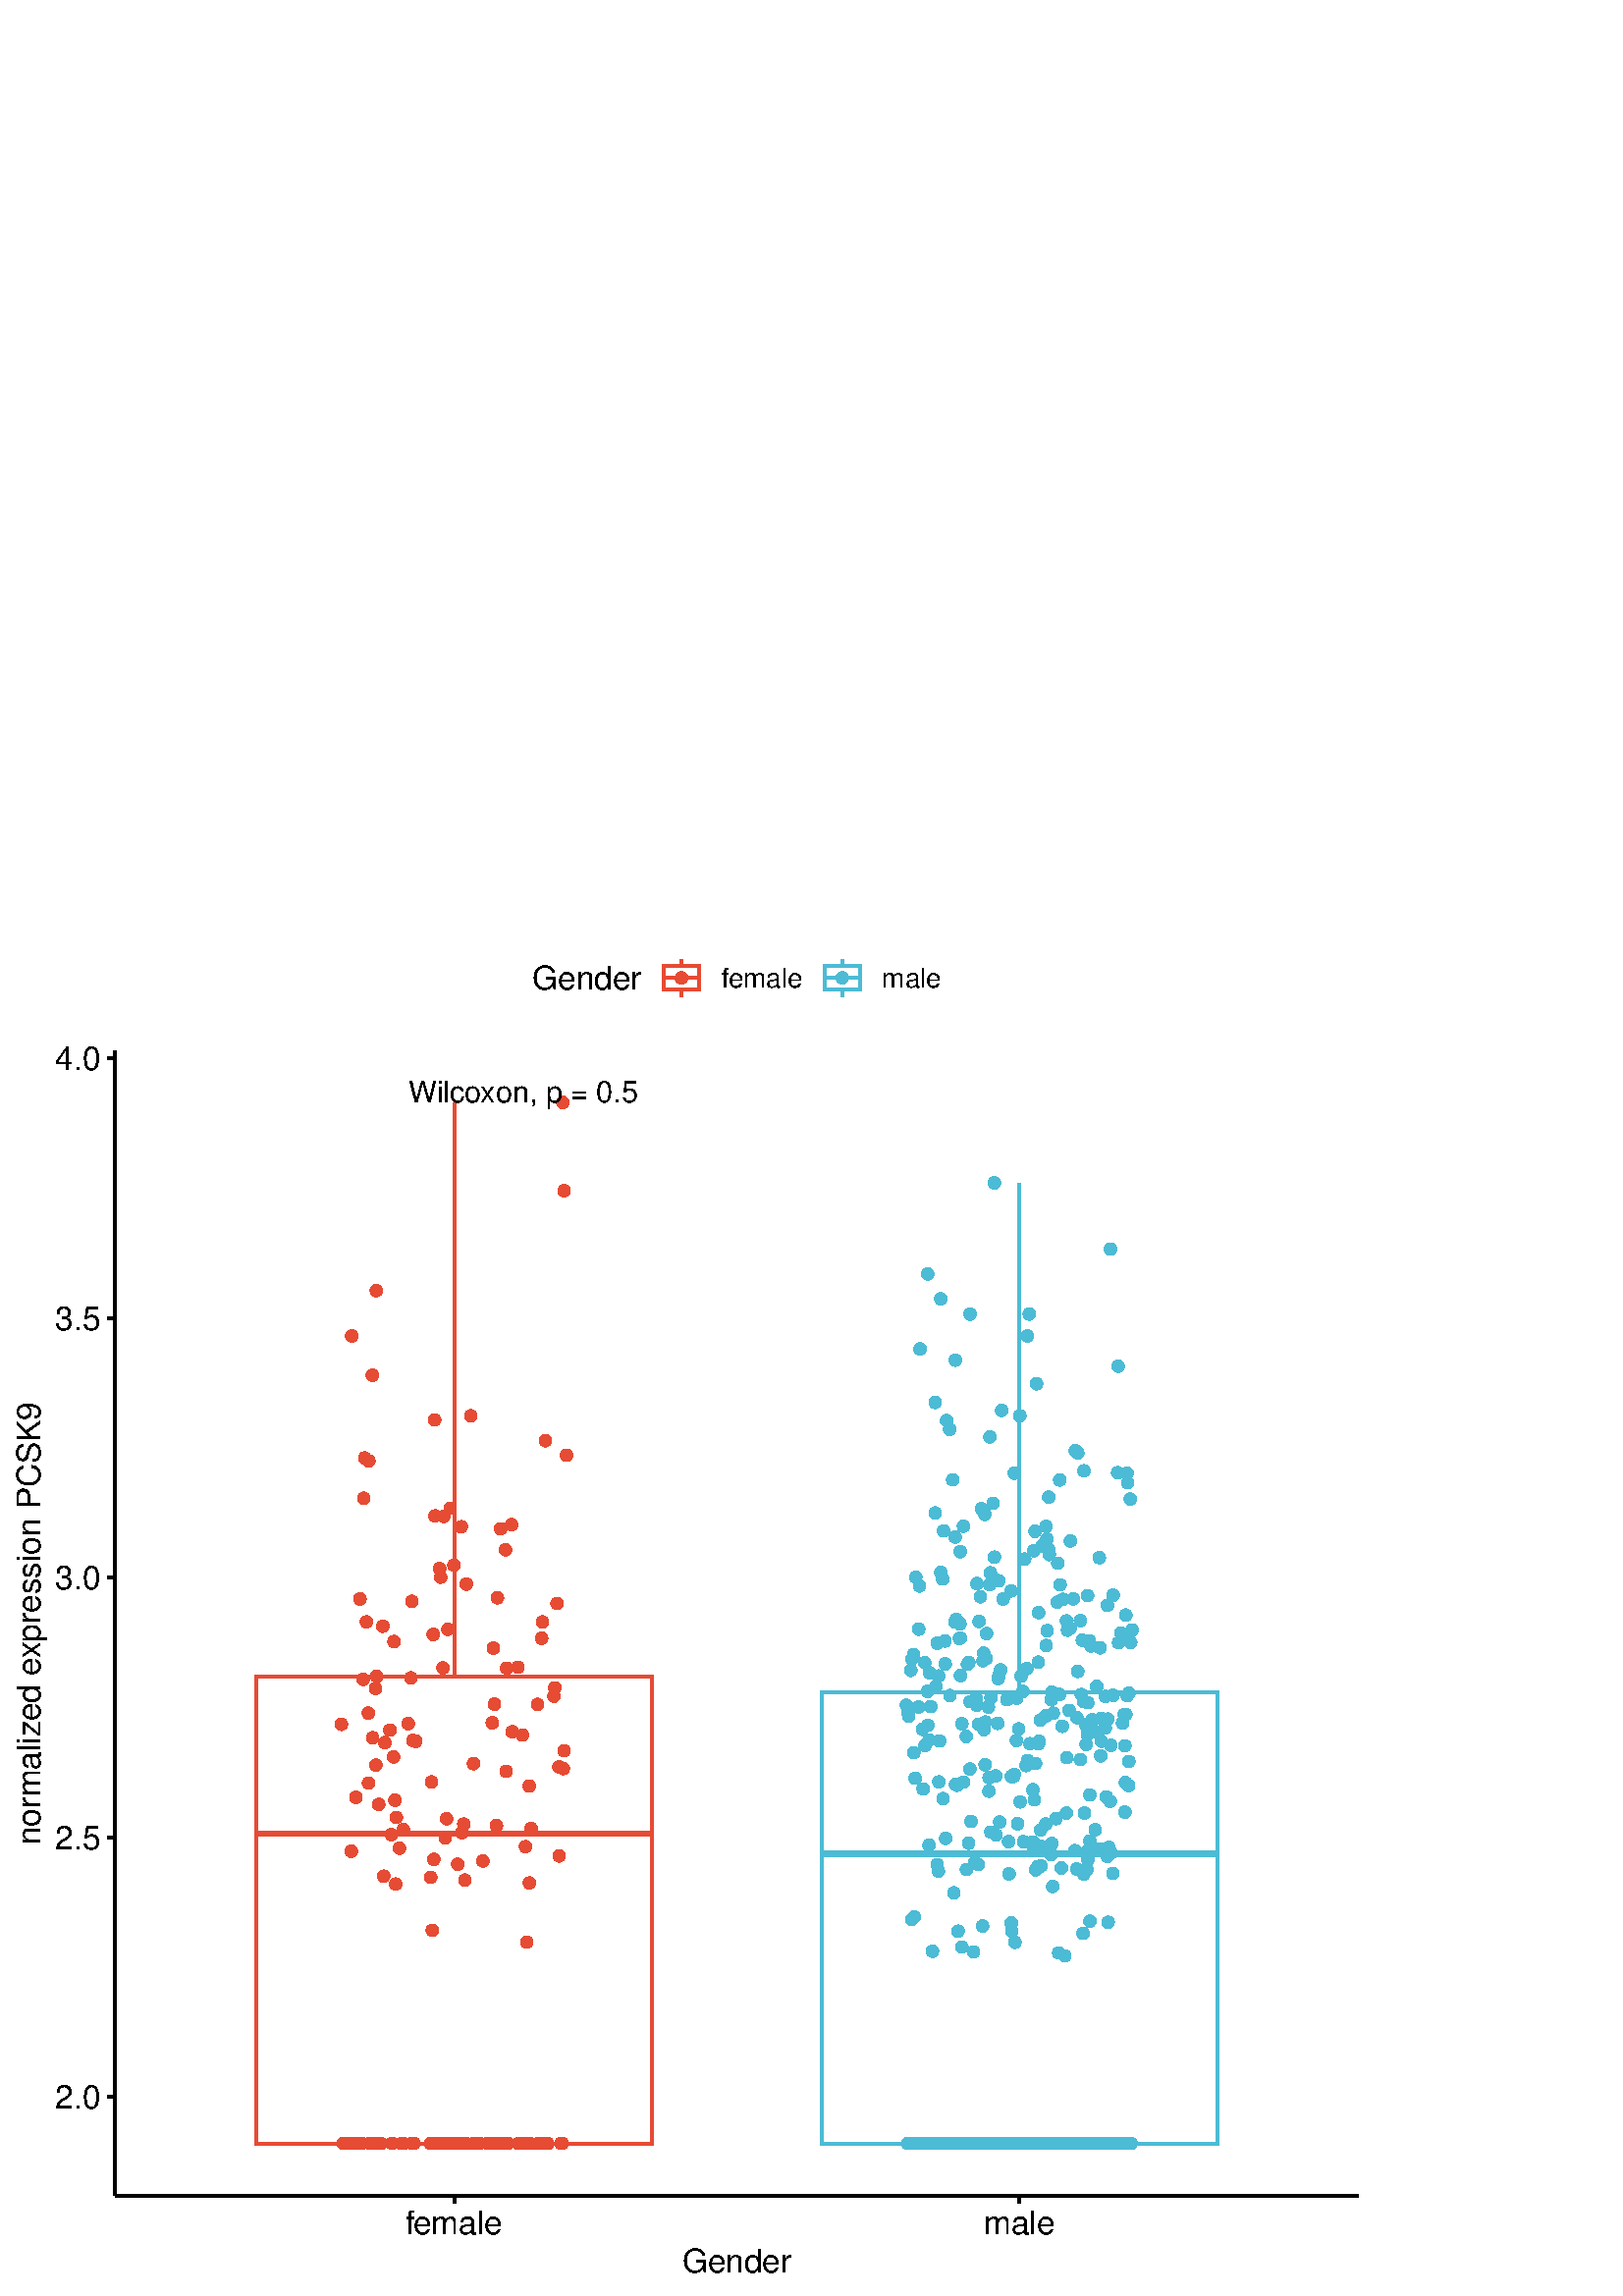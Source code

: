 %!PS-Adobe-3.0 EPSF-3.0
%%DocumentNeededResources: font Helvetica
%%+ font Helvetica-Bold
%%+ font Helvetica-Oblique
%%+ font Helvetica-BoldOblique
%%+ font Symbol
%%Pages: (atend)
%%BoundingBox: 0 0 504 504
%%EndComments
%%BeginProlog
/bp  { gs sRGB gs } def
% begin .ps.prolog
/gs  { gsave } bind def
/gr  { grestore } bind def
/ep  { showpage gr gr } bind def
/m   { moveto } bind def
/l  { rlineto } bind def
/np  { newpath } bind def
/cp  { closepath } bind def
/f   { fill } bind def
/o   { stroke } bind def
/c   { newpath 0 360 arc } bind def
/r   { 4 2 roll moveto 1 copy 3 -1 roll exch 0 exch rlineto 0 rlineto -1 mul 0 exch rlineto closepath } bind def
/p1  { stroke } bind def
/p2  { gsave bg fill grestore newpath } bind def
/p3  { gsave bg fill grestore stroke } bind def
/p6  { gsave bg eofill grestore newpath } bind def
/p7  { gsave bg eofill grestore stroke } bind def
/t   { 5 -2 roll moveto gsave rotate
       1 index stringwidth pop
       mul neg 0 rmoveto show grestore } bind def
/ta  { 4 -2 roll moveto gsave rotate show } bind def
/tb  { 2 -1 roll 0 rmoveto show } bind def
/cl  { grestore gsave newpath 3 index 3 index moveto 1 index
       4 -1 roll lineto  exch 1 index lineto lineto
       closepath clip newpath } bind def
/rgb { setrgbcolor } bind def
/s   { scalefont setfont } bind def
% end   .ps.prolog
/sRGB { [ /CIEBasedABC
          << /DecodeLMN
               [ { dup 0.039 le
                        {12.923 div}
                        {0.055 add 1.055 div 2.4 exp }
                     ifelse
                 } bind dup dup
               ]
             /MatrixLMN [0.412 0.213 0.019
                         0.358 0.715 0.119
                         0.18 0.072 0.95]
             /WhitePoint [0.951 1.0 1.089]
           >>
         ] setcolorspace } bind def
/srgb { setcolor } bind def
%%IncludeResource: font Helvetica
/Helvetica findfont
dup length dict begin
  {1 index /FID ne {def} {pop pop} ifelse} forall
  /Encoding ISOLatin1Encoding def
  currentdict
  end
/Font1 exch definefont pop
%%IncludeResource: font Helvetica-Bold
/Helvetica-Bold findfont
dup length dict begin
  {1 index /FID ne {def} {pop pop} ifelse} forall
  /Encoding ISOLatin1Encoding def
  currentdict
  end
/Font2 exch definefont pop
%%IncludeResource: font Helvetica-Oblique
/Helvetica-Oblique findfont
dup length dict begin
  {1 index /FID ne {def} {pop pop} ifelse} forall
  /Encoding ISOLatin1Encoding def
  currentdict
  end
/Font3 exch definefont pop
%%IncludeResource: font Helvetica-BoldOblique
/Helvetica-BoldOblique findfont
dup length dict begin
  {1 index /FID ne {def} {pop pop} ifelse} forall
  /Encoding ISOLatin1Encoding def
  currentdict
  end
/Font4 exch definefont pop
%%IncludeResource: font Symbol
/Symbol findfont
dup length dict begin
  {1 index /FID ne {def} {pop pop} ifelse} forall
  currentdict
  end
/Font5 exch definefont pop
%%EndProlog
%%Page: 1 1
bp
/bg { 1 1 1 srgb } def
0.00 0.00 504.00 504.00 r p2
0.00 0.00 504.00 504.00 cl
0.00 0.00 504.00 504.00 cl
0.00 0.00 504.00 504.00 cl
0.00 0.00 504.00 504.00 cl
0.00 0.00 504.00 504.00 cl
0.00 0.00 504.00 504.00 cl
0.00 0.00 504.00 504.00 cl
0.00 0.00 504.00 504.00 cl
0.00 0.00 504.00 504.00 cl
0.00 0.00 504.00 504.00 cl
0.00 0.00 504.00 504.00 cl
0.00 0.00 504.00 504.00 cl
0.00 0.00 504.00 504.00 cl
0.00 0.00 504.00 504.00 cl
0.00 0.00 504.00 504.00 cl
0.00 0.00 504.00 504.00 cl
/bg { 1 1 1 srgb } def
1 1 1 srgb
1.16 setlinewidth
[] 0 setdash
1 setlinecap
1 setlinejoin
10.00 setmiterlimit
0.00 0.00 504.00 504.00 r p3
0.00 0.00 504.00 504.00 cl
42.28 36.86 498.02 456.83 cl
/bg { 1 1 1 srgb } def
42.28 36.86 455.74 419.97 r p2
0.902 0.294 0.208 srgb
1.07 setlinewidth
[] 0 setdash
0 setlinecap
1 setlinejoin
10.00 setmiterlimit
np
166.57 227.10 m
0 210.64 l
o
np
166.57 55.95 m
0 0 l
o
0 setlinejoin
np
 94.07 227.10 m
0 -171.15 l
145.01 0 l
0 171.15 l
-145.01 0 l
cp p3
2.13 setlinewidth
[] 0 setdash
np
94.07 169.55 m
145.01 0 l
o
0.302 0.733 0.835 srgb
1.07 setlinewidth
[] 0 setdash
1 setlinejoin
np
373.73 221.52 m
0 186.70 l
o
np
373.73 55.95 m
0 0 l
o
0 setlinejoin
np
 301.23 221.52 m
0 -165.57 l
145.00 0 l
0 165.57 l
-145.00 0 l
cp p3
2.13 setlinewidth
[] 0 setdash
np
301.23 162.19 m
145.00 0 l
o
/bg { 0.302 0.733 0.835 srgb } def
0.71 setlinewidth
[] 0 setdash
1 setlinecap
1 setlinejoin
356.13 55.95 1.95 c p3
397.62 177.13 1.95 c p3
366.19 227.37 1.95 c p3
/bg { 0.902 0.294 0.208 srgb } def
0.902 0.294 0.208 srgb
198.31 55.95 1.95 c p3
203.07 219.97 1.95 c p3
128.92 55.95 1.95 c p3
/bg { 0.302 0.733 0.835 srgb } def
0.302 0.733 0.835 srgb
376.06 55.95 1.95 c p3
406.25 55.95 1.95 c p3
377.99 55.95 1.95 c p3
/bg { 0.902 0.294 0.208 srgb } def
0.902 0.294 0.208 srgb
162.98 55.95 1.95 c p3
/bg { 0.302 0.733 0.835 srgb } def
0.302 0.733 0.835 srgb
411.58 210.11 1.95 c p3
/bg { 0.902 0.294 0.208 srgb } def
0.902 0.294 0.208 srgb
162.71 285.94 1.95 c p3
181.29 217.04 1.95 c p3
172.59 322.80 1.95 c p3
/bg { 0.302 0.733 0.835 srgb } def
0.302 0.733 0.835 srgb
340.83 55.95 1.95 c p3
/bg { 0.902 0.294 0.208 srgb } def
0.902 0.294 0.208 srgb
199.71 55.95 1.95 c p3
/bg { 0.302 0.733 0.835 srgb } def
0.302 0.733 0.835 srgb
352.69 127.99 1.95 c p3
335.78 263.58 1.95 c p3
359.47 256.43 1.95 c p3
/bg { 0.902 0.294 0.208 srgb } def
0.902 0.294 0.208 srgb
204.24 253.98 1.95 c p3
/bg { 0.302 0.733 0.835 srgb } def
0.302 0.733 0.835 srgb
406.01 161.25 1.95 c p3
389.71 255.51 1.95 c p3
385.37 161.87 1.95 c p3
414.69 55.95 1.95 c p3
386.63 55.95 1.95 c p3
391.01 55.95 1.95 c p3
377.38 360.13 1.95 c p3
/bg { 0.902 0.294 0.208 srgb } def
0.902 0.294 0.208 srgb
174.38 55.95 1.95 c p3
/bg { 0.302 0.733 0.835 srgb } def
0.302 0.733 0.835 srgb
356.26 55.95 1.95 c p3
344.49 55.95 1.95 c p3
/bg { 0.902 0.294 0.208 srgb } def
0.902 0.294 0.208 srgb
204.94 194.05 1.95 c p3
/bg { 0.302 0.733 0.835 srgb } def
0.302 0.733 0.835 srgb
407.06 181.45 1.95 c p3
/bg { 0.902 0.294 0.208 srgb } def
0.902 0.294 0.208 srgb
182.38 256.07 1.95 c p3
/bg { 0.302 0.733 0.835 srgb } def
0.302 0.733 0.835 srgb
398.21 202.31 1.95 c p3
334.34 138.14 1.95 c p3
371.89 301.74 1.95 c p3
395.15 229.07 1.95 c p3
350.23 55.95 1.95 c p3
358.66 158.20 1.95 c p3
351.49 55.95 1.95 c p3
344.13 227.40 1.95 c p3
/bg { 0.902 0.294 0.208 srgb } def
0.902 0.294 0.208 srgb
159.49 286.09 1.95 c p3
/bg { 0.302 0.733 0.835 srgb } def
0.302 0.733 0.835 srgb
366.58 55.95 1.95 c p3
362.86 260.89 1.95 c p3
344.93 365.67 1.95 c p3
/bg { 0.902 0.294 0.208 srgb } def
0.902 0.294 0.208 srgb
136.65 204.74 1.95 c p3
144.45 240.01 1.95 c p3
163.75 175.02 1.95 c p3
/bg { 0.302 0.733 0.835 srgb } def
0.302 0.733 0.835 srgb
354.34 156.42 1.95 c p3
403.38 237.70 1.95 c p3
/bg { 0.902 0.294 0.208 srgb } def
0.902 0.294 0.208 srgb
128.94 352.08 1.95 c p3
/bg { 0.302 0.733 0.835 srgb } def
0.302 0.733 0.835 srgb
368.94 55.95 1.95 c p3
398.50 162.97 1.95 c p3
/bg { 0.902 0.294 0.208 srgb } def
0.902 0.294 0.208 srgb
135.24 306.26 1.95 c p3
/bg { 0.302 0.733 0.835 srgb } def
0.302 0.733 0.835 srgb
378.78 166.52 1.95 c p3
349.41 55.95 1.95 c p3
342.87 327.69 1.95 c p3
/bg { 0.902 0.294 0.208 srgb } def
0.902 0.294 0.208 srgb
187.56 282.88 1.95 c p3
199.31 55.95 1.95 c p3
/bg { 0.302 0.733 0.835 srgb } def
0.302 0.733 0.835 srgb
363.33 219.48 1.95 c p3
387.41 55.95 1.95 c p3
340.16 374.80 1.95 c p3
364.12 290.70 1.95 c p3
/bg { 0.902 0.294 0.208 srgb } def
0.902 0.294 0.208 srgb
147.88 55.95 1.95 c p3
192.65 164.77 1.95 c p3
/bg { 0.302 0.733 0.835 srgb } def
0.302 0.733 0.835 srgb
369.46 55.95 1.95 c p3
399.42 55.95 1.95 c p3
399.61 166.85 1.95 c p3
398.12 209.48 1.95 c p3
/bg { 0.902 0.294 0.208 srgb } def
0.902 0.294 0.208 srgb
161.59 263.63 1.95 c p3
/bg { 0.302 0.733 0.835 srgb } def
0.302 0.733 0.835 srgb
394.82 55.95 1.95 c p3
384.44 55.95 1.95 c p3
391.15 197.43 1.95 c p3
332.35 216.63 1.95 c p3
371.68 190.52 1.95 c p3
350.54 55.95 1.95 c p3
363.77 55.95 1.95 c p3
/bg { 0.902 0.294 0.208 srgb } def
0.902 0.294 0.208 srgb
175.92 55.95 1.95 c p3
/bg { 0.302 0.733 0.835 srgb } def
0.302 0.733 0.835 srgb
361.45 55.95 1.95 c p3
341.51 55.95 1.95 c p3
/bg { 0.902 0.294 0.208 srgb } def
0.902 0.294 0.208 srgb
145.33 175.52 1.95 c p3
180.50 210.20 1.95 c p3
/bg { 0.302 0.733 0.835 srgb } def
0.302 0.733 0.835 srgb
366.91 229.62 1.95 c p3
397.61 55.95 1.95 c p3
340.82 228.58 1.95 c p3
/bg { 0.902 0.294 0.208 srgb } def
0.902 0.294 0.208 srgb
161.18 266.76 1.95 c p3
/bg { 0.302 0.733 0.835 srgb } def
0.302 0.733 0.835 srgb
413.91 196.03 1.95 c p3
406.30 137.07 1.95 c p3
/bg { 0.902 0.294 0.208 srgb } def
0.902 0.294 0.208 srgb
198.60 241.23 1.95 c p3
139.65 55.95 1.95 c p3
/bg { 0.302 0.733 0.835 srgb } def
0.302 0.733 0.835 srgb
343.13 223.59 1.95 c p3
/bg { 0.902 0.294 0.208 srgb } def
0.902 0.294 0.208 srgb
179.26 55.95 1.95 c p3
/bg { 0.302 0.733 0.835 srgb } def
0.302 0.733 0.835 srgb
360.76 207.71 1.95 c p3
/bg { 0.902 0.294 0.208 srgb } def
0.902 0.294 0.208 srgb
179.56 55.95 1.95 c p3
/bg { 0.302 0.733 0.835 srgb } def
0.302 0.733 0.835 srgb
358.85 55.95 1.95 c p3
/bg { 0.902 0.294 0.208 srgb } def
0.902 0.294 0.208 srgb
140.70 153.95 1.95 c p3
/bg { 0.302 0.733 0.835 srgb } def
0.302 0.733 0.835 srgb
397.12 132.99 1.95 c p3
340.05 55.95 1.95 c p3
370.98 55.95 1.95 c p3
374.68 55.95 1.95 c p3
382.01 164.85 1.95 c p3
359.88 288.72 1.95 c p3
372.79 219.27 1.95 c p3
411.39 55.95 1.95 c p3
/bg { 0.902 0.294 0.208 srgb } def
0.902 0.294 0.208 srgb
165.16 55.95 1.95 c p3
198.92 247.20 1.95 c p3
/bg { 0.302 0.733 0.835 srgb } def
0.302 0.733 0.835 srgb
408.07 55.95 1.95 c p3
382.74 55.95 1.95 c p3
/bg { 0.902 0.294 0.208 srgb } def
0.902 0.294 0.208 srgb
159.17 55.95 1.95 c p3
/bg { 0.302 0.733 0.835 srgb } def
0.302 0.733 0.835 srgb
344.49 203.57 1.95 c p3
409.80 301.95 1.95 c p3
357.26 55.95 1.95 c p3
337.33 347.33 1.95 c p3
410.83 55.95 1.95 c p3
392.01 214.77 1.95 c p3
344.09 55.95 1.95 c p3
/bg { 0.902 0.294 0.208 srgb } def
0.902 0.294 0.208 srgb
170.66 55.95 1.95 c p3
/bg { 0.302 0.733 0.835 srgb } def
0.302 0.733 0.835 srgb
411.36 55.95 1.95 c p3
380.81 250.60 1.95 c p3
365.82 55.95 1.95 c p3
385.98 150.17 1.95 c p3
358.80 209.67 1.95 c p3
/bg { 0.902 0.294 0.208 srgb } def
0.902 0.294 0.208 srgb
150.64 226.69 1.95 c p3
/bg { 0.302 0.733 0.835 srgb } def
0.302 0.733 0.835 srgb
350.51 55.95 1.95 c p3
362.92 315.05 1.95 c p3
413.85 187.21 1.95 c p3
345.08 55.95 1.95 c p3
/bg { 0.902 0.294 0.208 srgb } def
0.902 0.294 0.208 srgb
132.69 55.95 1.95 c p3
/bg { 0.302 0.733 0.835 srgb } def
0.302 0.733 0.835 srgb
344.06 155.81 1.95 c p3
389.47 208.94 1.95 c p3
383.61 238.59 1.95 c p3
406.16 211.59 1.95 c p3
/bg { 0.902 0.294 0.208 srgb } def
0.902 0.294 0.208 srgb
180.91 237.60 1.95 c p3
186.22 55.95 1.95 c p3
/bg { 0.302 0.733 0.835 srgb } def
0.302 0.733 0.835 srgb
375.48 55.95 1.95 c p3
386.97 55.95 1.95 c p3
400.40 55.95 1.95 c p3
397.45 302.64 1.95 c p3
/bg { 0.902 0.294 0.208 srgb } def
0.902 0.294 0.208 srgb
206.33 437.74 1.95 c p3
161.56 55.95 1.95 c p3
/bg { 0.302 0.733 0.835 srgb } def
0.302 0.733 0.835 srgb
358.13 216.66 1.95 c p3
/bg { 0.902 0.294 0.208 srgb } def
0.902 0.294 0.208 srgb
159.07 160.11 1.95 c p3
/bg { 0.302 0.733 0.835 srgb } def
0.302 0.733 0.835 srgb
333.17 212.71 1.95 c p3
/bg { 0.902 0.294 0.208 srgb } def
0.902 0.294 0.208 srgb
140.38 245.63 1.95 c p3
/bg { 0.302 0.733 0.835 srgb } def
0.302 0.733 0.835 srgb
402.13 223.57 1.95 c p3
/bg { 0.902 0.294 0.208 srgb } def
0.902 0.294 0.208 srgb
144.30 197.68 1.95 c p3
/bg { 0.302 0.733 0.835 srgb } def
0.302 0.733 0.835 srgb
352.11 241.28 1.95 c p3
338.65 55.95 1.95 c p3
352.66 209.88 1.95 c p3
/bg { 0.902 0.294 0.208 srgb } def
0.902 0.294 0.208 srgb
185.81 230.24 1.95 c p3
/bg { 0.302 0.733 0.835 srgb } def
0.302 0.733 0.835 srgb
402.52 55.95 1.95 c p3
373.52 207.94 1.95 c p3
364.44 55.95 1.95 c p3
352.72 55.95 1.95 c p3
/bg { 0.902 0.294 0.208 srgb } def
0.902 0.294 0.208 srgb
134.35 247.22 1.95 c p3
/bg { 0.302 0.733 0.835 srgb } def
0.302 0.733 0.835 srgb
364.61 270.95 1.95 c p3
379.69 195.27 1.95 c p3
350.27 343.21 1.95 c p3
369.15 218.67 1.95 c p3
350.36 55.95 1.95 c p3
373.92 322.83 1.95 c p3
361.62 233.74 1.95 c p3
386.16 55.95 1.95 c p3
363.35 55.95 1.95 c p3
361.75 242.97 1.95 c p3
376.52 230.05 1.95 c p3
393.64 55.95 1.95 c p3
350.62 248.09 1.95 c p3
/bg { 0.902 0.294 0.208 srgb } def
0.902 0.294 0.208 srgb
159.34 321.29 1.95 c p3
/bg { 0.302 0.733 0.835 srgb } def
0.302 0.733 0.835 srgb
354.31 55.95 1.95 c p3
384.50 293.01 1.95 c p3
347.53 55.95 1.95 c p3
403.86 203.44 1.95 c p3
394.16 163.33 1.95 c p3
387.67 254.48 1.95 c p3
383.51 282.24 1.95 c p3
363.14 265.20 1.95 c p3
376.20 55.95 1.95 c p3
404.78 55.95 1.95 c p3
380.50 157.52 1.95 c p3
/bg { 0.902 0.294 0.208 srgb } def
0.902 0.294 0.208 srgb
194.73 171.43 1.95 c p3
/bg { 0.302 0.733 0.835 srgb } def
0.302 0.733 0.835 srgb
358.19 261.27 1.95 c p3
390.99 177.11 1.95 c p3
354.26 55.95 1.95 c p3
381.55 170.89 1.95 c p3
372.18 55.95 1.95 c p3
354.26 205.20 1.95 c p3
379.08 163.81 1.95 c p3
/bg { 0.902 0.294 0.208 srgb } def
0.902 0.294 0.208 srgb
200.81 55.95 1.95 c p3
/bg { 0.302 0.733 0.835 srgb } def
0.302 0.733 0.835 srgb
407.03 55.95 1.95 c p3
355.02 55.95 1.95 c p3
/bg { 0.902 0.294 0.208 srgb } def
0.902 0.294 0.208 srgb
151.78 55.95 1.95 c p3
/bg { 0.302 0.733 0.835 srgb } def
0.302 0.733 0.835 srgb
413.97 221.07 1.95 c p3
383.67 55.95 1.95 c p3
409.97 340.97 1.95 c p3
/bg { 0.902 0.294 0.208 srgb } def
0.902 0.294 0.208 srgb
163.80 55.95 1.95 c p3
158.85 242.62 1.95 c p3
/bg { 0.302 0.733 0.835 srgb } def
0.302 0.733 0.835 srgb
386.92 55.95 1.95 c p3
344.92 265.33 1.95 c p3
379.77 156.26 1.95 c p3
352.08 272.97 1.95 c p3
412.04 55.95 1.95 c p3
382.13 275.17 1.95 c p3
/bg { 0.902 0.294 0.208 srgb } def
0.902 0.294 0.208 srgb
167.82 158.35 1.95 c p3
158.50 134.13 1.95 c p3
198.08 55.95 1.95 c p3
/bg { 0.302 0.733 0.835 srgb } def
0.302 0.733 0.835 srgb
362.47 55.95 1.95 c p3
356.18 55.95 1.95 c p3
346.44 55.95 1.95 c p3
346.57 231.81 1.95 c p3
/bg { 0.902 0.294 0.208 srgb } def
0.902 0.294 0.208 srgb
165.09 288.91 1.95 c p3
/bg { 0.302 0.733 0.835 srgb } def
0.302 0.733 0.835 srgb
353.26 188.46 1.95 c p3
350.22 278.31 1.95 c p3
/bg { 0.902 0.294 0.208 srgb } def
0.902 0.294 0.208 srgb
181.02 55.95 1.95 c p3
129.09 55.95 1.95 c p3
183.22 55.95 1.95 c p3
/bg { 0.302 0.733 0.835 srgb } def
0.302 0.733 0.835 srgb
361.46 55.95 1.95 c p3
366.18 262.31 1.95 c p3
/bg { 0.902 0.294 0.208 srgb } def
0.902 0.294 0.208 srgb
193.17 129.76 1.95 c p3
/bg { 0.302 0.733 0.835 srgb } def
0.302 0.733 0.835 srgb
408.44 55.95 1.95 c p3
355.71 217.96 1.95 c p3
411.94 55.95 1.95 c p3
392.65 55.95 1.95 c p3
389.17 156.95 1.95 c p3
336.68 55.95 1.95 c p3
365.05 190.74 1.95 c p3
371.89 191.29 1.95 c p3
378.72 185.69 1.95 c p3
390.16 55.95 1.95 c p3
408.17 257.03 1.95 c p3
383.54 212.79 1.95 c p3
367.80 255.61 1.95 c p3
/bg { 0.902 0.294 0.208 srgb } def
0.902 0.294 0.208 srgb
170.06 173.08 1.95 c p3
/bg { 0.302 0.733 0.835 srgb } def
0.302 0.733 0.835 srgb
337.14 55.95 1.95 c p3
353.91 55.95 1.95 c p3
365.21 169.11 1.95 c p3
348.68 55.95 1.95 c p3
401.23 55.95 1.95 c p3
/bg { 0.902 0.294 0.208 srgb } def
0.902 0.294 0.208 srgb
137.81 194.69 1.95 c p3
/bg { 0.302 0.733 0.835 srgb } def
0.302 0.733 0.835 srgb
398.87 160.10 1.95 c p3
/bg { 0.902 0.294 0.208 srgb } def
0.902 0.294 0.208 srgb
170.46 152.55 1.95 c p3
/bg { 0.302 0.733 0.835 srgb } def
0.302 0.733 0.835 srgb
387.18 55.95 1.95 c p3
346.53 55.95 1.95 c p3
384.75 271.92 1.95 c p3
/bg { 0.902 0.294 0.208 srgb } def
0.902 0.294 0.208 srgb
150.99 254.75 1.95 c p3
/bg { 0.302 0.733 0.835 srgb } def
0.302 0.733 0.835 srgb
392.34 244.91 1.95 c p3
/bg { 0.902 0.294 0.208 srgb } def
0.902 0.294 0.208 srgb
158.20 188.51 1.95 c p3
/bg { 0.302 0.733 0.835 srgb } def
0.302 0.733 0.835 srgb
412.62 241.34 1.95 c p3
412.46 177.46 1.95 c p3
/bg { 0.902 0.294 0.208 srgb } def
0.902 0.294 0.208 srgb
185.36 273.63 1.95 c p3
146.46 164.21 1.95 c p3
143.52 169.19 1.95 c p3
/bg { 0.302 0.733 0.835 srgb } def
0.302 0.733 0.835 srgb
381.44 211.24 1.95 c p3
/bg { 0.902 0.294 0.208 srgb } def
0.902 0.294 0.208 srgb
147.31 55.95 1.95 c p3
169.15 282.11 1.95 c p3
/bg { 0.302 0.733 0.835 srgb } def
0.302 0.733 0.835 srgb
397.37 55.95 1.95 c p3
346.22 55.95 1.95 c p3
365.81 210.02 1.95 c p3
/bg { 0.902 0.294 0.208 srgb } def
0.902 0.294 0.208 srgb
164.22 244.51 1.95 c p3
197.08 216.94 1.95 c p3
/bg { 0.302 0.733 0.835 srgb } def
0.302 0.733 0.835 srgb
409.00 55.95 1.95 c p3
/bg { 0.902 0.294 0.208 srgb } def
0.902 0.294 0.208 srgb
198.23 55.95 1.95 c p3
/bg { 0.302 0.733 0.835 srgb } def
0.302 0.733 0.835 srgb
388.16 125.82 1.95 c p3
411.03 243.10 1.95 c p3
375.09 221.72 1.95 c p3
380.07 334.54 1.95 c p3
360.17 55.95 1.95 c p3
361.08 286.66 1.95 c p3
333.96 229.45 1.95 c p3
373.96 55.95 1.95 c p3
/bg { 0.902 0.294 0.208 srgb } def
0.902 0.294 0.208 srgb
197.32 55.95 1.95 c p3
/bg { 0.302 0.733 0.835 srgb } def
0.302 0.733 0.835 srgb
332.82 55.95 1.95 c p3
/bg { 0.902 0.294 0.208 srgb } def
0.902 0.294 0.208 srgb
131.11 55.95 1.95 c p3
/bg { 0.302 0.733 0.835 srgb } def
0.302 0.733 0.835 srgb
345.91 55.95 1.95 c p3
396.13 247.67 1.95 c p3
393.22 55.95 1.95 c p3
/bg { 0.902 0.294 0.208 srgb } def
0.902 0.294 0.208 srgb
205.68 55.95 1.95 c p3
/bg { 0.302 0.733 0.835 srgb } def
0.302 0.733 0.835 srgb
370.95 133.85 1.95 c p3
338.46 185.95 1.95 c p3
/bg { 0.902 0.294 0.208 srgb } def
0.902 0.294 0.208 srgb
178.91 55.95 1.95 c p3
/bg { 0.302 0.733 0.835 srgb } def
0.302 0.733 0.835 srgb
395.16 309.19 1.95 c p3
343.66 239.42 1.95 c p3
365.16 55.95 1.95 c p3
350.94 187.30 1.95 c p3
337.10 55.95 1.95 c p3
/bg { 0.902 0.294 0.208 srgb } def
0.902 0.294 0.208 srgb
157.95 55.95 1.95 c p3
130.52 182.88 1.95 c p3
/bg { 0.302 0.733 0.835 srgb } def
0.302 0.733 0.835 srgb
351.02 55.95 1.95 c p3
336.83 215.99 1.95 c p3
387.84 268.76 1.95 c p3
356.97 126.19 1.95 c p3
340.64 165.34 1.95 c p3
338.26 207.85 1.95 c p3
405.25 208.30 1.95 c p3
394.80 156.61 1.95 c p3
399.96 238.40 1.95 c p3
/bg { 0.902 0.294 0.208 srgb } def
0.902 0.294 0.208 srgb
206.53 193.42 1.95 c p3
133.73 307.35 1.95 c p3
133.35 292.57 1.95 c p3
/bg { 0.302 0.733 0.835 srgb } def
0.302 0.733 0.835 srgb
398.49 156.41 1.95 c p3
397.31 218.04 1.95 c p3
/bg { 0.902 0.294 0.208 srgb } def
0.902 0.294 0.208 srgb
125.93 55.95 1.95 c p3
/bg { 0.302 0.733 0.835 srgb } def
0.302 0.733 0.835 srgb
396.85 240.54 1.95 c p3
/bg { 0.902 0.294 0.208 srgb } def
0.902 0.294 0.208 srgb
185.58 192.41 1.95 c p3
/bg { 0.302 0.733 0.835 srgb } def
0.302 0.733 0.835 srgb
384.51 55.95 1.95 c p3
372.15 129.72 1.95 c p3
/bg { 0.902 0.294 0.208 srgb } def
0.902 0.294 0.208 srgb
138.12 227.24 1.95 c p3
/bg { 0.302 0.733 0.835 srgb } def
0.302 0.733 0.835 srgb
332.98 213.61 1.95 c p3
369.79 166.65 1.95 c p3
373.09 55.95 1.95 c p3
364.58 408.22 1.95 c p3
370.80 136.81 1.95 c p3
391.40 244.20 1.95 c p3
336.88 244.56 1.95 c p3
361.70 55.95 1.95 c p3
398.82 217.60 1.95 c p3
401.55 170.99 1.95 c p3
352.00 246.45 1.95 c p3
361.63 55.95 1.95 c p3
403.30 163.96 1.95 c p3
403.04 55.95 1.95 c p3
356.82 55.95 1.95 c p3
344.48 55.95 1.95 c p3
/bg { 0.902 0.294 0.208 srgb } def
0.902 0.294 0.208 srgb
183.48 55.95 1.95 c p3
/bg { 0.302 0.733 0.835 srgb } def
0.302 0.733 0.835 srgb
340.90 55.95 1.95 c p3
335.09 199.26 1.95 c p3
415.11 244.26 1.95 c p3
335.19 139.00 1.95 c p3
360.34 55.95 1.95 c p3
408.12 220.28 1.95 c p3
383.44 173.09 1.95 c p3
356.02 174.04 1.95 c p3
393.43 55.95 1.95 c p3
401.41 55.95 1.95 c p3
/bg { 0.902 0.294 0.208 srgb } def
0.902 0.294 0.208 srgb
151.19 55.95 1.95 c p3
/bg { 0.302 0.733 0.835 srgb } def
0.302 0.733 0.835 srgb
373.11 173.20 1.95 c p3
390.08 55.95 1.95 c p3
385.45 218.66 1.95 c p3
385.66 165.92 1.95 c p3
413.33 220.18 1.95 c p3
366.66 55.95 1.95 c p3
/bg { 0.902 0.294 0.208 srgb } def
0.902 0.294 0.208 srgb
135.04 213.74 1.95 c p3
/bg { 0.302 0.733 0.835 srgb } def
0.302 0.733 0.835 srgb
375.89 55.95 1.95 c p3
/bg { 0.902 0.294 0.208 srgb } def
0.902 0.294 0.208 srgb
143.79 55.95 1.95 c p3
165.45 55.95 1.95 c p3
/bg { 0.302 0.733 0.835 srgb } def
0.302 0.733 0.835 srgb
362.98 55.95 1.95 c p3
413.78 55.95 1.95 c p3
364.48 55.95 1.95 c p3
351.29 133.78 1.95 c p3
383.95 244.02 1.95 c p3
343.61 158.22 1.95 c p3
412.47 201.79 1.95 c p3
/bg { 0.902 0.294 0.208 srgb } def
0.902 0.294 0.208 srgb
167.82 55.95 1.95 c p3
/bg { 0.302 0.733 0.835 srgb } def
0.302 0.733 0.835 srgb
345.81 182.40 1.95 c p3
383.83 277.61 1.95 c p3
/bg { 0.902 0.294 0.208 srgb } def
0.902 0.294 0.208 srgb
206.84 199.97 1.95 c p3
/bg { 0.302 0.733 0.835 srgb } def
0.302 0.733 0.835 srgb
387.71 55.95 1.95 c p3
367.01 55.95 1.95 c p3
359.09 55.95 1.95 c p3
/bg { 0.902 0.294 0.208 srgb } def
0.902 0.294 0.208 srgb
194.35 55.95 1.95 c p3
/bg { 0.302 0.733 0.835 srgb } def
0.302 0.733 0.835 srgb
344.22 188.53 1.95 c p3
/bg { 0.902 0.294 0.208 srgb } def
0.902 0.294 0.208 srgb
141.12 202.98 1.95 c p3
/bg { 0.302 0.733 0.835 srgb } def
0.302 0.733 0.835 srgb
406.60 164.47 1.95 c p3
357.83 55.95 1.95 c p3
362.40 215.98 1.95 c p3
/bg { 0.902 0.294 0.208 srgb } def
0.902 0.294 0.208 srgb
190.10 55.95 1.95 c p3
/bg { 0.302 0.733 0.835 srgb } def
0.302 0.733 0.835 srgb
348.32 220.19 1.95 c p3
/bg { 0.902 0.294 0.208 srgb } def
0.902 0.294 0.208 srgb
126.62 55.95 1.95 c p3
/bg { 0.302 0.733 0.835 srgb } def
0.302 0.733 0.835 srgb
365.99 226.44 1.95 c p3
372.33 55.95 1.95 c p3
367.25 324.77 1.95 c p3
360.70 235.79 1.95 c p3
404.10 55.95 1.95 c p3
370.01 55.95 1.95 c p3
/bg { 0.902 0.294 0.208 srgb } def
0.902 0.294 0.208 srgb
169.37 169.90 1.95 c p3
205.01 161.41 1.95 c p3
/bg { 0.302 0.733 0.835 srgb } def
0.302 0.733 0.835 srgb
396.48 220.59 1.95 c p3
349.61 55.95 1.95 c p3
357.89 219.27 1.95 c p3
412.79 249.70 1.95 c p3
380.76 202.49 1.95 c p3
395.34 55.95 1.95 c p3
363.18 55.95 1.95 c p3
396.04 55.95 1.95 c p3
376.85 55.95 1.95 c p3
408.03 154.98 1.95 c p3
347.65 55.95 1.95 c p3
355.68 360.06 1.95 c p3
340.17 209.29 1.95 c p3
349.74 147.84 1.95 c p3
413.26 301.71 1.95 c p3
/bg { 0.902 0.294 0.208 srgb } def
0.902 0.294 0.208 srgb
149.70 209.90 1.95 c p3
/bg { 0.302 0.733 0.835 srgb } def
0.302 0.733 0.835 srgb
392.46 276.87 1.95 c p3
397.40 154.72 1.95 c p3
341.03 55.95 1.95 c p3
352.15 227.53 1.95 c p3
354.72 231.63 1.95 c p3
340.67 203.93 1.95 c p3
342.07 55.95 1.95 c p3
414.43 292.24 1.95 c p3
/bg { 0.902 0.294 0.208 srgb } def
0.902 0.294 0.208 srgb
206.85 405.35 1.95 c p3
136.50 337.68 1.95 c p3
/bg { 0.302 0.733 0.835 srgb } def
0.302 0.733 0.835 srgb
407.31 201.96 1.95 c p3
380.05 55.95 1.95 c p3
365.07 55.95 1.95 c p3
/bg { 0.902 0.294 0.208 srgb } def
0.902 0.294 0.208 srgb
162.42 230.33 1.95 c p3
/bg { 0.302 0.733 0.835 srgb } def
0.302 0.733 0.835 srgb
390.84 55.95 1.95 c p3
339.14 201.87 1.95 c p3
360.41 233.01 1.95 c p3
388.71 260.83 1.95 c p3
/bg { 0.902 0.294 0.208 srgb } def
0.902 0.294 0.208 srgb
151.41 203.73 1.95 c p3
194.05 187.03 1.95 c p3
/bg { 0.302 0.733 0.835 srgb } def
0.302 0.733 0.835 srgb
350.13 247.26 1.95 c p3
/bg { 0.902 0.294 0.208 srgb } def
0.902 0.294 0.208 srgb
166.41 267.99 1.95 c p3
/bg { 0.302 0.733 0.835 srgb } def
0.302 0.733 0.835 srgb
355.17 166.06 1.95 c p3
348.21 317.83 1.95 c p3
411.07 55.95 1.95 c p3
358.96 247.39 1.95 c p3
371.94 55.95 1.95 c p3
334.62 55.95 1.95 c p3
/bg { 0.902 0.294 0.208 srgb } def
0.902 0.294 0.208 srgb
170.51 55.95 1.95 c p3
/bg { 0.302 0.733 0.835 srgb } def
0.302 0.733 0.835 srgb
385.68 221.46 1.95 c p3
381.71 157.72 1.95 c p3
358.98 55.95 1.95 c p3
/bg { 0.902 0.294 0.208 srgb } def
0.902 0.294 0.208 srgb
198.98 55.95 1.95 c p3
177.04 159.53 1.95 c p3
/bg { 0.302 0.733 0.835 srgb } def
0.302 0.733 0.835 srgb
357.40 159.02 1.95 c p3
364.47 55.95 1.95 c p3
345.60 55.95 1.95 c p3
403.77 211.83 1.95 c p3
411.27 55.95 1.95 c p3
379.00 273.29 1.95 c p3
/bg { 0.902 0.294 0.208 srgb } def
0.902 0.294 0.208 srgb
152.45 203.45 1.95 c p3
207.73 308.34 1.95 c p3
/bg { 0.302 0.733 0.835 srgb } def
0.302 0.733 0.835 srgb
351.76 241.11 1.95 c p3
383.07 55.95 1.95 c p3
341.26 216.15 1.95 c p3
372.66 203.69 1.95 c p3
340.54 55.95 1.95 c p3
345.65 262.96 1.95 c p3
355.75 55.95 1.95 c p3
380.68 232.44 1.95 c p3
392.93 55.95 1.95 c p3
/bg { 0.902 0.294 0.208 srgb } def
0.902 0.294 0.208 srgb
138.86 180.28 1.95 c p3
/bg { 0.302 0.733 0.835 srgb } def
0.302 0.733 0.835 srgb
404.10 55.95 1.95 c p3
391.01 247.58 1.95 c p3
395.31 55.95 1.95 c p3
344.49 55.95 1.95 c p3
361.97 55.95 1.95 c p3
388.09 55.95 1.95 c p3
375.70 270.28 1.95 c p3
361.28 210.51 1.95 c p3
/bg { 0.902 0.294 0.208 srgb } def
0.902 0.294 0.208 srgb
145.07 151.08 1.95 c p3
/bg { 0.302 0.733 0.835 srgb } def
0.302 0.733 0.835 srgb
337.12 260.39 1.95 c p3
351.91 55.95 1.95 c p3
406.05 253.30 1.95 c p3
399.57 183.76 1.95 c p3
394.24 310.01 1.95 c p3
/bg { 0.902 0.294 0.208 srgb } def
0.902 0.294 0.208 srgb
137.98 368.71 1.95 c p3
135.48 55.95 1.95 c p3
/bg { 0.302 0.733 0.835 srgb } def
0.302 0.733 0.835 srgb
413.07 55.95 1.95 c p3
368.44 55.95 1.95 c p3
370.75 258.58 1.95 c p3
346.00 280.60 1.95 c p3
/bg { 0.902 0.294 0.208 srgb } def
0.902 0.294 0.208 srgb
173.61 195.22 1.95 c p3
/bg { 0.302 0.733 0.835 srgb } def
0.302 0.733 0.835 srgb
354.74 55.95 1.95 c p3
351.36 55.95 1.95 c p3
/bg { 0.902 0.294 0.208 srgb } def
0.902 0.294 0.208 srgb
182.42 55.95 1.95 c p3
/bg { 0.302 0.733 0.835 srgb } def
0.302 0.733 0.835 srgb
355.74 55.95 1.95 c p3
399.45 240.28 1.95 c p3
340.08 221.73 1.95 c p3
/bg { 0.902 0.294 0.208 srgb } def
0.902 0.294 0.208 srgb
193.26 55.95 1.95 c p3
160.56 55.95 1.95 c p3
187.78 206.94 1.95 c p3
/bg { 0.302 0.733 0.835 srgb } def
0.302 0.733 0.835 srgb
387.19 175.05 1.95 c p3
369.13 55.95 1.95 c p3
384.27 55.95 1.95 c p3
/bg { 0.902 0.294 0.208 srgb } def
0.902 0.294 0.208 srgb
125.18 209.66 1.95 c p3
/bg { 0.302 0.733 0.835 srgb } def
0.302 0.733 0.835 srgb
350.30 187.57 1.95 c p3
/bg { 0.902 0.294 0.208 srgb } def
0.902 0.294 0.208 srgb
183.55 281.37 1.95 c p3
142.97 207.53 1.95 c p3
/bg { 0.302 0.733 0.835 srgb } def
0.302 0.733 0.835 srgb
399.74 55.95 1.95 c p3
357.80 55.95 1.95 c p3
389.29 55.95 1.95 c p3
409.58 55.95 1.95 c p3
341.89 126.43 1.95 c p3
342.88 287.17 1.95 c p3
388.50 220.62 1.95 c p3
/bg { 0.902 0.294 0.208 srgb } def
0.902 0.294 0.208 srgb
160.69 55.95 1.95 c p3
/bg { 0.302 0.733 0.835 srgb } def
0.302 0.733 0.835 srgb
401.44 207.01 1.95 c p3
412.79 213.33 1.95 c p3
338.14 55.95 1.95 c p3
/bg { 0.902 0.294 0.208 srgb } def
0.902 0.294 0.208 srgb
163.24 168.02 1.95 c p3
/bg { 0.302 0.733 0.835 srgb } def
0.302 0.733 0.835 srgb
390.43 124.75 1.95 c p3
339.50 55.95 1.95 c p3
414.58 55.95 1.95 c p3
353.27 282.30 1.95 c p3
/bg { 0.902 0.294 0.208 srgb } def
0.902 0.294 0.208 srgb
129.25 55.95 1.95 c p3
182.01 55.95 1.95 c p3
/bg { 0.302 0.733 0.835 srgb } def
0.302 0.733 0.835 srgb
397.50 55.95 1.95 c p3
361.60 55.95 1.95 c p3
362.66 190.08 1.95 c p3
356.09 55.95 1.95 c p3
338.93 55.95 1.95 c p3
362.58 185.15 1.95 c p3
347.05 321.09 1.95 c p3
376.72 196.40 1.95 c p3
374.06 181.21 1.95 c p3
/bg { 0.902 0.294 0.208 srgb } def
0.902 0.294 0.208 srgb
203.45 223.04 1.95 c p3
/bg { 0.302 0.733 0.835 srgb } def
0.302 0.733 0.835 srgb
360.58 55.95 1.95 c p3
370.81 190.49 1.95 c p3
/bg { 0.902 0.294 0.208 srgb } def
0.902 0.294 0.208 srgb
131.98 255.64 1.95 c p3
/bg { 0.302 0.733 0.835 srgb } def
0.302 0.733 0.835 srgb
403.57 198.08 1.95 c p3
/bg { 0.902 0.294 0.208 srgb } def
0.902 0.294 0.208 srgb
157.93 153.54 1.95 c p3
/bg { 0.302 0.733 0.835 srgb } def
0.302 0.733 0.835 srgb
393.28 55.95 1.95 c p3
346.53 240.22 1.95 c p3
369.98 154.81 1.95 c p3
396.12 196.74 1.95 c p3
337.49 55.95 1.95 c p3
399.84 55.95 1.95 c p3
357.25 55.95 1.95 c p3
362.52 55.95 1.95 c p3
358.16 55.95 1.95 c p3
335.40 55.95 1.95 c p3
375.29 166.62 1.95 c p3
388.56 299.27 1.95 c p3
/bg { 0.902 0.294 0.208 srgb } def
0.902 0.294 0.208 srgb
199.99 313.66 1.95 c p3
/bg { 0.302 0.733 0.835 srgb } def
0.302 0.733 0.835 srgb
334.41 233.63 1.95 c p3
414.26 55.95 1.95 c p3
357.40 55.95 1.95 c p3
410.12 239.58 1.95 c p3
389.28 55.95 1.95 c p3
369.34 55.95 1.95 c p3
/bg { 0.902 0.294 0.208 srgb } def
0.902 0.294 0.208 srgb
192.80 55.95 1.95 c p3
/bg { 0.302 0.733 0.835 srgb } def
0.302 0.733 0.835 srgb
335.57 189.88 1.95 c p3
393.54 255.67 1.95 c p3
361.19 194.83 1.95 c p3
401.01 55.95 1.95 c p3
376.67 352.07 1.95 c p3
/bg { 0.902 0.294 0.208 srgb } def
0.902 0.294 0.208 srgb
147.89 171.01 1.95 c p3
/bg { 0.302 0.733 0.835 srgb } def
0.302 0.733 0.835 srgb
398.67 205.91 1.95 c p3
339.89 55.95 1.95 c p3
/bg { 0.902 0.294 0.208 srgb } def
0.902 0.294 0.208 srgb
194.09 151.46 1.95 c p3
/bg { 0.302 0.733 0.835 srgb } def
0.302 0.733 0.835 srgb
355.24 232.34 1.95 c p3
394.70 55.95 1.95 c p3
412.19 213.24 1.95 c p3
339.05 232.28 1.95 c p3
403.09 55.95 1.95 c p3
398.77 256.83 1.95 c p3
364.21 55.95 1.95 c p3
359.44 55.95 1.95 c p3
349.28 299.32 1.95 c p3
379.48 280.44 1.95 c p3
405.88 55.95 1.95 c p3
376.19 55.95 1.95 c p3
380.94 203.46 1.95 c p3
387.46 55.95 1.95 c p3
376.21 194.52 1.95 c p3
374.55 55.95 1.95 c p3
/bg { 0.902 0.294 0.208 srgb } def
0.902 0.294 0.208 srgb
126.48 55.95 1.95 c p3
/bg { 0.302 0.733 0.835 srgb } def
0.302 0.733 0.835 srgb
336.25 55.95 1.95 c p3
409.31 55.95 1.95 c p3
396.04 55.95 1.95 c p3
348.96 55.95 1.95 c p3
386.18 213.73 1.95 c p3
386.47 55.95 1.95 c p3
/bg { 0.902 0.294 0.208 srgb } def
0.902 0.294 0.208 srgb
157.90 55.95 1.95 c p3
/bg { 0.302 0.733 0.835 srgb } def
0.302 0.733 0.835 srgb
399.61 137.48 1.95 c p3
377.63 202.56 1.95 c p3
405.64 183.08 1.95 c p3
/bg { 0.902 0.294 0.208 srgb } def
0.902 0.294 0.208 srgb
170.99 261.08 1.95 c p3
/bg { 0.302 0.733 0.835 srgb } def
0.302 0.733 0.835 srgb
407.38 162.51 1.95 c p3
380.98 55.95 1.95 c p3
367.39 55.95 1.95 c p3
410.98 55.95 1.95 c p3
/bg { 0.902 0.294 0.208 srgb } def
0.902 0.294 0.208 srgb
183.90 55.95 1.95 c p3
/bg { 0.302 0.733 0.835 srgb } def
0.302 0.733 0.835 srgb
366.55 173.81 1.95 c p3
/bg { 0.902 0.294 0.208 srgb } def
0.902 0.294 0.208 srgb
126.67 55.95 1.95 c p3
/bg { 0.302 0.733 0.835 srgb } def
0.302 0.733 0.835 srgb
379.26 181.95 1.95 c p3
372.91 55.95 1.95 c p3
405.11 55.95 1.95 c p3
/bg { 0.902 0.294 0.208 srgb } def
0.902 0.294 0.208 srgb
192.50 55.95 1.95 c p3
/bg { 0.302 0.733 0.835 srgb } def
0.302 0.733 0.835 srgb
403.07 270.77 1.95 c p3
362.78 55.95 1.95 c p3
/bg { 0.902 0.294 0.208 srgb } def
0.902 0.294 0.208 srgb
197.56 55.95 1.95 c p3
137.68 222.81 1.95 c p3
/bg { 0.302 0.733 0.835 srgb } def
0.302 0.733 0.835 srgb
355.65 193.28 1.95 c p3
387.54 55.95 1.95 c p3
/bg { 0.902 0.294 0.208 srgb } def
0.902 0.294 0.208 srgb
206.13 55.95 1.95 c p3
/bg { 0.302 0.733 0.835 srgb } def
0.302 0.733 0.835 srgb
380.59 55.95 1.95 c p3
375.93 55.95 1.95 c p3
/bg { 0.902 0.294 0.208 srgb } def
0.902 0.294 0.208 srgb
130.18 55.95 1.95 c p3
/bg { 0.302 0.733 0.835 srgb } def
0.302 0.733 0.835 srgb
412.60 188.28 1.95 c p3
/bg { 0.902 0.294 0.208 srgb } def
0.902 0.294 0.208 srgb
135.11 188.11 1.95 c p3
/bg { 0.302 0.733 0.835 srgb } def
0.302 0.733 0.835 srgb
339.62 55.95 1.95 c p3
405.28 219.89 1.95 c p3
374.42 227.37 1.95 c p3
360.26 135.68 1.95 c p3
406.40 55.95 1.95 c p3
334.95 235.26 1.95 c p3
/bg { 0.902 0.294 0.208 srgb } def
0.902 0.294 0.208 srgb
144.80 181.81 1.95 c p3
182.03 172.51 1.95 c p3
/bg { 0.302 0.733 0.835 srgb } def
0.302 0.733 0.835 srgb
351.01 55.95 1.95 c p3
358.69 55.95 1.95 c p3
346.72 167.84 1.95 c p3
/bg { 0.902 0.294 0.208 srgb } def
0.902 0.294 0.208 srgb
191.55 205.73 1.95 c p3
137.27 55.95 1.95 c p3
/bg { 0.302 0.733 0.835 srgb } def
0.302 0.733 0.835 srgb
400.47 211.29 1.95 c p3
359.73 55.95 1.95 c p3
363.30 170.13 1.95 c p3
384.48 273.91 1.95 c p3
/bg { 0.902 0.294 0.208 srgb } def
0.902 0.294 0.208 srgb
133.15 226.12 1.95 c p3
126.97 55.95 1.95 c p3
/bg { 0.302 0.733 0.835 srgb } def
0.302 0.733 0.835 srgb
414.58 239.66 1.95 c p3
/bg { 0.902 0.294 0.208 srgb } def
0.902 0.294 0.208 srgb
173.53 55.95 1.95 c p3
189.93 230.61 1.95 c p3
/bg { 0.302 0.733 0.835 srgb } def
0.302 0.733 0.835 srgb
406.20 55.95 1.95 c p3
394.85 212.12 1.95 c p3
413.44 298.26 1.95 c p3
/bg { 0.902 0.294 0.208 srgb } def
0.902 0.294 0.208 srgb
128.80 163.10 1.95 c p3
/bg { 0.302 0.733 0.835 srgb } def
0.302 0.733 0.835 srgb
407.16 383.94 1.95 c p3
404.02 55.95 1.95 c p3
/Font1 findfont 11 s
0 0 0 srgb
149.64 437.74 (Wilco) 0 ta
-0.330 (xon, p = 0.5) tb gr
0.00 0.00 504.00 504.00 cl
0.00 0.00 504.00 504.00 cl
0.00 0.00 504.00 504.00 cl
0.00 0.00 504.00 504.00 cl
0.00 0.00 504.00 504.00 cl
0.00 0.00 504.00 504.00 cl
0.00 0.00 504.00 504.00 cl
0.00 0.00 504.00 504.00 cl
0.00 0.00 504.00 504.00 cl
0.00 0.00 504.00 504.00 cl
0.00 0.00 504.00 504.00 cl
0.00 0.00 504.00 504.00 cl
0.00 0.00 504.00 504.00 cl
0 0 0 srgb
1.07 setlinewidth
[] 0 setdash
0 setlinecap
1 setlinejoin
10.00 setmiterlimit
np
42.28 36.86 m
0 419.97 l
o
0.00 0.00 504.00 504.00 cl
0.00 0.00 504.00 504.00 cl
0.00 0.00 504.00 504.00 cl
/Font1 findfont 12 s
0 0 0 srgb
36.90 68.68 (2.0) 1 0 t
36.90 163.89 (2.5) 1 0 t
36.90 259.10 (3.0) 1 0 t
36.90 354.31 (3.5) 1 0 t
36.90 449.52 (4.0) 1 0 t
0.00 0.00 504.00 504.00 cl
0.00 0.00 504.00 504.00 cl
0.00 0.00 504.00 504.00 cl
0 0 0 srgb
1.16 setlinewidth
[] 0 setdash
0 setlinecap
1 setlinejoin
10.00 setmiterlimit
np
39.29 72.99 m
2.99 0 l
o
np
39.29 168.20 m
2.99 0 l
o
np
39.29 263.41 m
2.99 0 l
o
np
39.29 358.62 m
2.99 0 l
o
np
39.29 453.83 m
2.99 0 l
o
0.00 0.00 504.00 504.00 cl
0.00 0.00 504.00 504.00 cl
0.00 0.00 504.00 504.00 cl
0.00 0.00 504.00 504.00 cl
0.00 0.00 504.00 504.00 cl
0.00 0.00 504.00 504.00 cl
0.00 0.00 504.00 504.00 cl
0.00 0.00 504.00 504.00 cl
0 0 0 srgb
1.07 setlinewidth
[] 0 setdash
0 setlinecap
1 setlinejoin
10.00 setmiterlimit
np
42.28 36.86 m
455.74 0 l
o
0.00 0.00 504.00 504.00 cl
0.00 0.00 504.00 504.00 cl
0.00 0.00 504.00 504.00 cl
0 0 0 srgb
1.16 setlinewidth
[] 0 setdash
0 setlinecap
1 setlinejoin
10.00 setmiterlimit
np
166.57 33.87 m
0 2.99 l
o
np
373.73 33.87 m
0 2.99 l
o
0.00 0.00 504.00 504.00 cl
0.00 0.00 504.00 504.00 cl
/Font1 findfont 12 s
0 0 0 srgb
148.57 22.86 (f) 0 ta
-0.360 (emale) tb gr
373.73 22.86 (male) .5 0 t
0.00 0.00 504.00 504.00 cl
0.00 0.00 504.00 504.00 cl
0.00 0.00 504.00 504.00 cl
0.00 0.00 504.00 504.00 cl
0.00 0.00 504.00 504.00 cl
0.00 0.00 504.00 504.00 cl
0.00 0.00 504.00 504.00 cl
0.00 0.00 504.00 504.00 cl
/Font1 findfont 12 s
0 0 0 srgb
270.15 8.62 (Gender) .5 0 t
0.00 0.00 504.00 504.00 cl
0.00 0.00 504.00 504.00 cl
0.00 0.00 504.00 504.00 cl
/Font1 findfont 12 s
0 0 0 srgb
14.59 165.49 (nor) 90 ta
0.300 (maliz) tb
-0.180 (ed e) tb
-0.360 (xpression PCSK9) tb gr
0.00 0.00 504.00 504.00 cl
0.00 0.00 504.00 504.00 cl
0.00 0.00 504.00 504.00 cl
0.00 0.00 504.00 504.00 cl
0.00 0.00 504.00 504.00 cl
0.00 0.00 504.00 504.00 cl
0.00 0.00 504.00 504.00 cl
0.00 0.00 504.00 504.00 cl
0.00 0.00 504.00 504.00 cl
/bg { 1 1 1 srgb } def
189.24 468.79 161.83 29.24 r p2
0.00 0.00 504.00 504.00 cl
0.00 0.00 504.00 504.00 cl
0.00 0.00 504.00 504.00 cl
0.00 0.00 504.00 504.00 cl
/Font1 findfont 12 s
0 0 0 srgb
195.22 479.10 (Gender) 0 0 t
0.00 0.00 504.00 504.00 cl
0.00 0.00 504.00 504.00 cl
0.00 0.00 504.00 504.00 cl
0.00 0.00 504.00 504.00 cl
0.00 0.00 504.00 504.00 cl
0.00 0.00 504.00 504.00 cl
0.902 0.294 0.208 srgb
1.07 setlinewidth
[] 0 setdash
0 setlinecap
0 setlinejoin
10.00 setmiterlimit
np
249.85 476.49 m
0 2.59 l
o
np
249.85 487.72 m
0 2.60 l
o
/bg { 1 1 1 srgb } def
243.37 479.08 12.96 8.64 r p3
np
243.37 483.40 m
12.96 0 l
o
0.00 0.00 504.00 504.00 cl
0.00 0.00 504.00 504.00 cl
/bg { 0.902 0.294 0.208 srgb } def
0.902 0.294 0.208 srgb
0.71 setlinewidth
[] 0 setdash
1 setlinecap
1 setlinejoin
10.00 setmiterlimit
249.85 483.40 1.95 c p3
0.00 0.00 504.00 504.00 cl
0.00 0.00 504.00 504.00 cl
0.00 0.00 504.00 504.00 cl
0.00 0.00 504.00 504.00 cl
0.302 0.733 0.835 srgb
1.07 setlinewidth
[] 0 setdash
0 setlinecap
0 setlinejoin
10.00 setmiterlimit
np
308.80 476.49 m
0 2.59 l
o
np
308.80 487.72 m
0 2.60 l
o
/bg { 1 1 1 srgb } def
302.32 479.08 12.96 8.64 r p3
np
302.32 483.40 m
12.96 0 l
o
0.00 0.00 504.00 504.00 cl
0.00 0.00 504.00 504.00 cl
/bg { 0.302 0.733 0.835 srgb } def
0.302 0.733 0.835 srgb
0.71 setlinewidth
[] 0 setdash
1 setlinecap
1 setlinejoin
10.00 setmiterlimit
308.80 483.40 1.95 c p3
0.00 0.00 504.00 504.00 cl
0.00 0.00 504.00 504.00 cl
0.00 0.00 504.00 504.00 cl
0.00 0.00 504.00 504.00 cl
/Font1 findfont 10 s
0 0 0 srgb
264.47 479.81 (f) 0 ta
-0.300 (emale) tb gr
0.00 0.00 504.00 504.00 cl
0.00 0.00 504.00 504.00 cl
0.00 0.00 504.00 504.00 cl
0.00 0.00 504.00 504.00 cl
0.00 0.00 504.00 504.00 cl
0.00 0.00 504.00 504.00 cl
/Font1 findfont 10 s
0 0 0 srgb
323.42 479.81 (male) 0 0 t
0.00 0.00 504.00 504.00 cl
0.00 0.00 504.00 504.00 cl
0.00 0.00 504.00 504.00 cl
0.00 0.00 504.00 504.00 cl
0.00 0.00 504.00 504.00 cl
0.00 0.00 504.00 504.00 cl
0.00 0.00 504.00 504.00 cl
0.00 0.00 504.00 504.00 cl
0.00 0.00 504.00 504.00 cl
0.00 0.00 504.00 504.00 cl
0.00 0.00 504.00 504.00 cl
0.00 0.00 504.00 504.00 cl
0.00 0.00 504.00 504.00 cl
0.00 0.00 504.00 504.00 cl
0.00 0.00 504.00 504.00 cl
0.00 0.00 504.00 504.00 cl
ep
%%Trailer
%%Pages: 1
%%EOF
